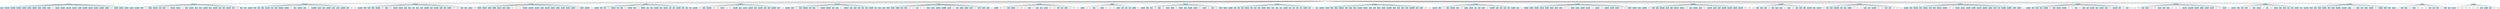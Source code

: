 graph TrieTreeGraph {
ROOTNODE_ [label=",0"]
ROOTNODE_ -- a_
ROOTNODE_ -- b_
ROOTNODE_ -- c_
ROOTNODE_ -- d_
ROOTNODE_ -- e_
ROOTNODE_ -- f_
ROOTNODE_ -- g_
ROOTNODE_ -- h_
ROOTNODE_ -- i_
ROOTNODE_ -- y_
ROOTNODE_ -- j_
ROOTNODE_ -- k_
ROOTNODE_ -- l_
ROOTNODE_ -- m_
ROOTNODE_ -- n_
ROOTNODE_ -- o_
ROOTNODE_ -- p_
ROOTNODE_ -- q_
ROOTNODE_ -- r_
ROOTNODE_ -- s_
ROOTNODE_ -- t_
ROOTNODE_ -- u_
ROOTNODE_ -- v_
ROOTNODE_ -- w_
ROOTNODE_ -- x_
ROOTNODE_ -- z_
a_ [label="a,25416"]
a_ [style="filled,dashed",shape=box,fontsize=20.0,fillcolor=lightblue];
a_ -- aa_
a_ -- ab_
a_ -- ac_
a_ -- ad_
a_ -- ae_
a_ -- af_
a_ -- ag_
a_ -- ah_
a_ -- ai_
a_ -- ay_
a_ -- aj_
a_ -- ak_
a_ -- al_
a_ -- am_
a_ -- an_
a_ -- ao_
a_ -- ap_
a_ -- aq_
a_ -- ar_
a_ -- as_
a_ -- at_
a_ -- au_
a_ -- av_
a_ -- aw_
a_ -- ax_
a_ -- az_
aa_ [label="aa,27"]
aa_ [style="filled,dashed",shape=box,fontsize=20.0,fillcolor=lightblue];
ab_ [label="ab,1178"]
ab_ [style="filled,dashed",shape=box,fontsize=20.0,fillcolor=lightblue];
ac_ [label="ac,2184"]
ac_ [style="filled,dashed",shape=box,fontsize=20.0,fillcolor=lightblue];
ad_ [label="ad,1355"]
ad_ [style="filled,dashed",shape=box,fontsize=20.0,fillcolor=lightblue];
ae_ [label="ae,513"]
ae_ [style="filled,dashed",shape=box,fontsize=20.0,fillcolor=lightblue];
af_ [label="af,551"]
af_ [style="filled,dashed",shape=box,fontsize=20.0,fillcolor=lightblue];
ag_ [label="ag,803"]
ag_ [style="filled,dashed",shape=box,fontsize=20.0,fillcolor=lightblue];
ah_ [label="ah,64"]
ah_ [style="filled,dashed",shape=box,fontsize=20.0,fillcolor=lightblue];
ai_ [label="ai,350"]
ai_ [style="filled,dashed",shape=box,fontsize=20.0,fillcolor=lightblue];
ay_ [label="ay,47"]
ay_ [style="filled,dashed",shape=box,fontsize=20.0,fillcolor=lightblue];
aj_ [label="aj,0"]
ak_ [label="ak,110"]
ak_ [style="filled,dashed",shape=box,fontsize=20.0,fillcolor=lightblue];
al_ [label="al,2495"]
al_ [style="filled,dashed",shape=box,fontsize=20.0,fillcolor=lightblue];
am_ [label="am,1733"]
am_ [style="filled,dashed",shape=box,fontsize=20.0,fillcolor=lightblue];
an_ [label="an,5117"]
an_ [style="filled,dashed",shape=box,fontsize=20.0,fillcolor=lightblue];
ao_ [label="ao,49"]
ao_ [style="filled,dashed",shape=box,fontsize=20.0,fillcolor=lightblue];
ap_ [label="ap,1539"]
ap_ [style="filled,dashed",shape=box,fontsize=20.0,fillcolor=lightblue];
aq_ [label="aq,134"]
aq_ [style="filled,dashed",shape=box,fontsize=20.0,fillcolor=lightblue];
ar_ [label="ar,2545"]
ar_ [style="filled,dashed",shape=box,fontsize=20.0,fillcolor=lightblue];
as_ [label="as,1534"]
as_ [style="filled,dashed",shape=box,fontsize=20.0,fillcolor=lightblue];
at_ [label="at,840"]
at_ [style="filled,dashed",shape=box,fontsize=20.0,fillcolor=lightblue];
au_ [label="au,0"]
av_ [label="av,356"]
av_ [style="filled,dashed",shape=box,fontsize=20.0,fillcolor=lightblue];
aw_ [label="aw,155"]
aw_ [style="filled,dashed",shape=box,fontsize=20.0,fillcolor=lightblue];
ax_ [label="ax,145"]
ax_ [style="filled,dashed",shape=box,fontsize=20.0,fillcolor=lightblue];
az_ [label="az,198"]
az_ [style="filled,dashed",shape=box,fontsize=20.0,fillcolor=lightblue];
b_ [label="b,18412"]
b_ [style="filled,dashed",shape=box,fontsize=20.0,fillcolor=lightblue];
b_ -- ba_
b_ -- bb_
b_ -- bc_
b_ -- bd_
b_ -- be_
b_ -- bf_
b_ -- bg_
b_ -- bh_
b_ -- bi_
b_ -- by_
b_ -- bj_
b_ -- bk_
b_ -- bl_
b_ -- bm_
b_ -- bn_
b_ -- bo_
b_ -- bp_
b_ -- br_
b_ -- bs_
b_ -- bt_
b_ -- bu_
b_ -- bv_
b_ -- bw_
b_ -- bx_
b_ -- bz_
ba_ [label="ba,3896"]
ba_ [style="filled,dashed",shape=box,fontsize=20.0,fillcolor=lightblue];
bb_ [label="bb,3"]
bb_ [style="filled,dashed",shape=box,fontsize=20.0,fillcolor=lightblue];
bc_ [label="bc,0"]
bd_ [label="bd,22"]
bd_ [style="filled,dashed",shape=box,fontsize=20.0,fillcolor=lightblue];
be_ [label="be,3717"]
be_ [style="filled,dashed",shape=box,fontsize=20.0,fillcolor=lightblue];
bf_ [label="bf,0"]
bf_ [style="filled,dashed",shape=box,fontsize=20.0,fillcolor=lightblue];
bg_ [label="bg,0"]
bg_ [style="filled,dashed",shape=box,fontsize=20.0,fillcolor=lightblue];
bh_ [label="bh,0"]
bi_ [label="bi,2124"]
bi_ [style="filled,dashed",shape=box,fontsize=20.0,fillcolor=lightblue];
by_ [label="by,146"]
by_ [style="filled,dashed",shape=box,fontsize=20.0,fillcolor=lightblue];
bj_ [label="bj,0"]
bk_ [label="bk,9"]
bk_ [style="filled,dashed",shape=box,fontsize=20.0,fillcolor=lightblue];
bl_ [label="bl,1501"]
bl_ [style="filled,dashed",shape=box,fontsize=20.0,fillcolor=lightblue];
bm_ [label="bm,0"]
bm_ [style="filled,dashed",shape=box,fontsize=20.0,fillcolor=lightblue];
bn_ [label="bn,1"]
bn_ [style="filled,dashed",shape=box,fontsize=20.0,fillcolor=lightblue];
bo_ [label="bo,2401"]
bo_ [style="filled,dashed",shape=box,fontsize=20.0,fillcolor=lightblue];
bp_ [label="bp,3"]
bp_ [style="filled,dashed",shape=box,fontsize=20.0,fillcolor=lightblue];
br_ [label="br,2568"]
br_ [style="filled,dashed",shape=box,fontsize=20.0,fillcolor=lightblue];
bs_ [label="bs,3"]
bs_ [style="filled,dashed",shape=box,fontsize=20.0,fillcolor=lightblue];
bt_ [label="bt,4"]
bt_ [style="filled,dashed",shape=box,fontsize=20.0,fillcolor=lightblue];
bu_ [label="bu,1917"]
bu_ [style="filled,dashed",shape=box,fontsize=20.0,fillcolor=lightblue];
bv_ [label="bv,1"]
bv_ [style="filled,dashed",shape=box,fontsize=20.0,fillcolor=lightblue];
bw_ [label="bw,0"]
bx_ [label="bx,1"]
bx_ [style="filled,dashed",shape=box,fontsize=20.0,fillcolor=lightblue];
bz_ [label="bz,0"]
bz_ [style="filled,dashed",shape=box,fontsize=20.0,fillcolor=lightblue];
c_ [label="c,32106"]
c_ [style="filled,dashed",shape=box,fontsize=20.0,fillcolor=lightblue];
c_ -- ca_
c_ -- cb_
c_ -- cc_
c_ -- cd_
c_ -- ce_
c_ -- cf_
c_ -- cg_
c_ -- ch_
c_ -- cy_
c_ -- ci_
c_ -- ck_
c_ -- cl_
c_ -- cm_
c_ -- cn_
c_ -- co_
c_ -- cp_
c_ -- cq_
c_ -- cr_
c_ -- cs_
c_ -- ct_
c_ -- cu_
c_ -- cv_
c_ -- cw_
c_ -- cz_
ca_ [label="ca,6452"]
ca_ [style="filled,dashed",shape=box,fontsize=20.0,fillcolor=lightblue];
cb_ [label="cb,0"]
cb_ [style="filled,dashed",shape=box,fontsize=20.0,fillcolor=lightblue];
cc_ [label="cc,9"]
cc_ [style="filled,dashed",shape=box,fontsize=20.0,fillcolor=lightblue];
cd_ [label="cd,3"]
cd_ [style="filled,dashed",shape=box,fontsize=20.0,fillcolor=lightblue];
ce_ [label="ce,1511"]
ce_ [style="filled,dashed",shape=box,fontsize=20.0,fillcolor=lightblue];
cf_ [label="cf,5"]
cf_ [style="filled,dashed",shape=box,fontsize=20.0,fillcolor=lightblue];
cg_ [label="cg,2"]
cg_ [style="filled,dashed",shape=box,fontsize=20.0,fillcolor=lightblue];
ch_ [label="ch,4964"]
ch_ [style="filled,dashed",shape=box,fontsize=20.0,fillcolor=lightblue];
cy_ [label="cy,1046"]
cy_ [style="filled,dashed",shape=box,fontsize=20.0,fillcolor=lightblue];
ci_ [label="ci,0"]
ck_ [label="ck,1"]
ck_ [style="filled,dashed",shape=box,fontsize=20.0,fillcolor=lightblue];
cl_ [label="cl,1789"]
cl_ [style="filled,dashed",shape=box,fontsize=20.0,fillcolor=lightblue];
cm_ [label="cm,4"]
cm_ [style="filled,dashed",shape=box,fontsize=20.0,fillcolor=lightblue];
cn_ [label="cn,0"]
co_ [label="co,10962"]
co_ [style="filled,dashed",shape=box,fontsize=20.0,fillcolor=lightblue];
cp_ [label="cp,10"]
cp_ [style="filled,dashed",shape=box,fontsize=20.0,fillcolor=lightblue];
cq_ [label="cq,0"]
cq_ [style="filled,dashed",shape=box,fontsize=20.0,fillcolor=lightblue];
cr_ [label="cr,2569"]
cr_ [style="filled,dashed",shape=box,fontsize=20.0,fillcolor=lightblue];
cs_ [label="cs,12"]
cs_ [style="filled,dashed",shape=box,fontsize=20.0,fillcolor=lightblue];
ct_ [label="ct,43"]
ct_ [style="filled,dashed",shape=box,fontsize=20.0,fillcolor=lightblue];
cu_ [label="cu,1496"]
cu_ [style="filled,dashed",shape=box,fontsize=20.0,fillcolor=lightblue];
cv_ [label="cv,0"]
cv_ [style="filled,dashed",shape=box,fontsize=20.0,fillcolor=lightblue];
cw_ [label="cw,0"]
cz_ [label="cz,0"]
d_ [label="d,18732"]
d_ [style="filled,dashed",shape=box,fontsize=20.0,fillcolor=lightblue];
d_ -- da_
d_ -- db_
d_ -- dc_
d_ -- dd_
d_ -- de_
d_ -- df_
d_ -- dg_
d_ -- dh_
d_ -- di_
d_ -- dy_
d_ -- dj_
d_ -- dk_
d_ -- dl_
d_ -- dm_
d_ -- dn_
d_ -- do_
d_ -- dp_
d_ -- dr_
d_ -- ds_
d_ -- dt_
d_ -- du_
d_ -- dv_
d_ -- dw_
d_ -- dx_
d_ -- dz_
da_ [label="da,1451"]
da_ [style="filled,dashed",shape=box,fontsize=20.0,fillcolor=lightblue];
db_ [label="db,4"]
db_ [style="filled,dashed",shape=box,fontsize=20.0,fillcolor=lightblue];
dc_ [label="dc,7"]
dc_ [style="filled,dashed",shape=box,fontsize=20.0,fillcolor=lightblue];
dd_ [label="dd,2"]
dd_ [style="filled,dashed",shape=box,fontsize=20.0,fillcolor=lightblue];
de_ [label="de,6468"]
de_ [style="filled,dashed",shape=box,fontsize=20.0,fillcolor=lightblue];
df_ [label="df,0"]
dg_ [label="dg,2"]
dg_ [style="filled,dashed",shape=box,fontsize=20.0,fillcolor=lightblue];
dh_ [label="dh,0"]
di_ [label="di,6187"]
di_ [style="filled,dashed",shape=box,fontsize=20.0,fillcolor=lightblue];
dy_ [label="dy,342"]
dy_ [style="filled,dashed",shape=box,fontsize=20.0,fillcolor=lightblue];
dj_ [label="dj,26"]
dj_ [style="filled,dashed",shape=box,fontsize=20.0,fillcolor=lightblue];
dk_ [label="dk,4"]
dk_ [style="filled,dashed",shape=box,fontsize=20.0,fillcolor=lightblue];
dl_ [label="dl,2"]
dl_ [style="filled,dashed",shape=box,fontsize=20.0,fillcolor=lightblue];
dm_ [label="dm,2"]
dm_ [style="filled,dashed",shape=box,fontsize=20.0,fillcolor=lightblue];
dn_ [label="dn,1"]
dn_ [style="filled,dashed",shape=box,fontsize=20.0,fillcolor=lightblue];
do_ [label="do,1893"]
do_ [style="filled,dashed",shape=box,fontsize=20.0,fillcolor=lightblue];
dp_ [label="dp,1"]
dp_ [style="filled,dashed",shape=box,fontsize=20.0,fillcolor=lightblue];
dr_ [label="dr,1200"]
dr_ [style="filled,dashed",shape=box,fontsize=20.0,fillcolor=lightblue];
ds_ [label="ds,8"]
ds_ [style="filled,dashed",shape=box,fontsize=20.0,fillcolor=lightblue];
dt_ [label="dt,3"]
dt_ [style="filled,dashed",shape=box,fontsize=20.0,fillcolor=lightblue];
du_ [label="du,972"]
du_ [style="filled,dashed",shape=box,fontsize=20.0,fillcolor=lightblue];
dv_ [label="dv,0"]
dw_ [label="dw,0"]
dx_ [label="dx,0"]
dx_ [style="filled,dashed",shape=box,fontsize=20.0,fillcolor=lightblue];
dz_ [label="dz,6"]
dz_ [style="filled,dashed",shape=box,fontsize=20.0,fillcolor=lightblue];
e_ [label="e,14196"]
e_ [style="filled,dashed",shape=box,fontsize=20.0,fillcolor=lightblue];
e_ -- ea_
e_ -- eb_
e_ -- ec_
e_ -- ed_
e_ -- ee_
e_ -- ef_
e_ -- eg_
e_ -- eh_
e_ -- ey_
e_ -- ei_
e_ -- ej_
e_ -- ek_
e_ -- el_
e_ -- em_
e_ -- en_
e_ -- eo_
e_ -- ep_
e_ -- eq_
e_ -- er_
e_ -- es_
e_ -- et_
e_ -- eu_
e_ -- ev_
e_ -- ew_
e_ -- ex_
e_ -- ez_
ea_ [label="ea,318"]
ea_ [style="filled,dashed",shape=box,fontsize=20.0,fillcolor=lightblue];
eb_ [label="eb,0"]
ec_ [label="ec,567"]
ec_ [style="filled,dashed",shape=box,fontsize=20.0,fillcolor=lightblue];
ed_ [label="ed,242"]
ed_ [style="filled,dashed",shape=box,fontsize=20.0,fillcolor=lightblue];
ee_ [label="ee,49"]
ee_ [style="filled,dashed",shape=box,fontsize=20.0,fillcolor=lightblue];
ef_ [label="ef,206"]
ef_ [style="filled,dashed",shape=box,fontsize=20.0,fillcolor=lightblue];
eg_ [label="eg,171"]
eg_ [style="filled,dashed",shape=box,fontsize=20.0,fillcolor=lightblue];
eh_ [label="eh,9"]
eh_ [style="filled,dashed",shape=box,fontsize=20.0,fillcolor=lightblue];
ey_ [label="ey,147"]
ey_ [style="filled,dashed",shape=box,fontsize=20.0,fillcolor=lightblue];
ei_ [label="ei,0"]
ej_ [label="ej,0"]
ek_ [label="ek,0"]
el_ [label="el,1232"]
el_ [style="filled,dashed",shape=box,fontsize=20.0,fillcolor=lightblue];
em_ [label="em,1102"]
em_ [style="filled,dashed",shape=box,fontsize=20.0,fillcolor=lightblue];
en_ [label="en,2935"]
en_ [style="filled,dashed",shape=box,fontsize=20.0,fillcolor=lightblue];
eo_ [label="eo,63"]
eo_ [style="filled,dashed",shape=box,fontsize=20.0,fillcolor=lightblue];
ep_ [label="ep,1161"]
ep_ [style="filled,dashed",shape=box,fontsize=20.0,fillcolor=lightblue];
eq_ [label="eq,311"]
eq_ [style="filled,dashed",shape=box,fontsize=20.0,fillcolor=lightblue];
er_ [label="er,621"]
er_ [style="filled,dashed",shape=box,fontsize=20.0,fillcolor=lightblue];
es_ [label="es,704"]
es_ [style="filled,dashed",shape=box,fontsize=20.0,fillcolor=lightblue];
et_ [label="et,461"]
et_ [style="filled,dashed",shape=box,fontsize=20.0,fillcolor=lightblue];
eu_ [label="eu,675"]
eu_ [style="filled,dashed",shape=box,fontsize=20.0,fillcolor=lightblue];
ev_ [label="ev,0"]
ew_ [label="ew,15"]
ew_ [style="filled,dashed",shape=box,fontsize=20.0,fillcolor=lightblue];
ex_ [label="ex,2494"]
ex_ [style="filled,dashed",shape=box,fontsize=20.0,fillcolor=lightblue];
ez_ [label="ez,0"]
f_ [label="f,11892"]
f_ [style="filled,dashed",shape=box,fontsize=20.0,fillcolor=lightblue];
f_ -- fa_
f_ -- fb_
f_ -- fc_
f_ -- fd_
f_ -- fe_
f_ -- ff_
f_ -- fg_
f_ -- fh_
f_ -- fi_
f_ -- fy_
f_ -- fj_
f_ -- fl_
f_ -- fm_
f_ -- fn_
f_ -- fo_
f_ -- fp_
f_ -- fr_
f_ -- fs_
f_ -- ft_
f_ -- fu_
f_ -- fv_
f_ -- fw_
f_ -- fz_
fa_ [label="fa,1699"]
fa_ [style="filled,dashed",shape=box,fontsize=20.0,fillcolor=lightblue];
fb_ [label="fb,1"]
fb_ [style="filled,dashed",shape=box,fontsize=20.0,fillcolor=lightblue];
fc_ [label="fc,7"]
fc_ [style="filled,dashed",shape=box,fontsize=20.0,fillcolor=lightblue];
fd_ [label="fd,0"]
fe_ [label="fe,1337"]
fe_ [style="filled,dashed",shape=box,fontsize=20.0,fillcolor=lightblue];
ff_ [label="ff,1"]
ff_ [style="filled,dashed",shape=box,fontsize=20.0,fillcolor=lightblue];
fg_ [label="fg,2"]
fg_ [style="filled,dashed",shape=box,fontsize=20.0,fillcolor=lightblue];
fh_ [label="fh,0"]
fi_ [label="fi,1705"]
fi_ [style="filled,dashed",shape=box,fontsize=20.0,fillcolor=lightblue];
fy_ [label="fy,13"]
fy_ [style="filled,dashed",shape=box,fontsize=20.0,fillcolor=lightblue];
fj_ [label="fj,0"]
fl_ [label="fl,1976"]
fl_ [style="filled,dashed",shape=box,fontsize=20.0,fillcolor=lightblue];
fm_ [label="fm,1"]
fm_ [style="filled,dashed",shape=box,fontsize=20.0,fillcolor=lightblue];
fn_ [label="fn,2"]
fn_ [style="filled,dashed",shape=box,fontsize=20.0,fillcolor=lightblue];
fo_ [label="fo,2482"]
fo_ [style="filled,dashed",shape=box,fontsize=20.0,fillcolor=lightblue];
fp_ [label="fp,4"]
fp_ [style="filled,dashed",shape=box,fontsize=20.0,fillcolor=lightblue];
fr_ [label="fr,1576"]
fr_ [style="filled,dashed",shape=box,fontsize=20.0,fillcolor=lightblue];
fs_ [label="fs,2"]
fs_ [style="filled,dashed",shape=box,fontsize=20.0,fillcolor=lightblue];
ft_ [label="ft,4"]
ft_ [style="filled,dashed",shape=box,fontsize=20.0,fillcolor=lightblue];
fu_ [label="fu,1044"]
fu_ [style="filled,dashed",shape=box,fontsize=20.0,fillcolor=lightblue];
fv_ [label="fv,0"]
fv_ [style="filled,dashed",shape=box,fontsize=20.0,fillcolor=lightblue];
fw_ [label="fw,2"]
fw_ [style="filled,dashed",shape=box,fontsize=20.0,fillcolor=lightblue];
fz_ [label="fz,0"]
fz_ [style="filled,dashed",shape=box,fontsize=20.0,fillcolor=lightblue];
g_ [label="g,10952"]
g_ [style="filled,dashed",shape=box,fontsize=20.0,fillcolor=lightblue];
g_ -- ga_
g_ -- gc_
g_ -- gd_
g_ -- ge_
g_ -- gg_
g_ -- gh_
g_ -- gi_
g_ -- gy_
g_ -- gj_
g_ -- gl_
g_ -- gm_
g_ -- gn_
g_ -- go_
g_ -- gp_
g_ -- gr_
g_ -- gs_
g_ -- gt_
g_ -- gu_
g_ -- gv_
g_ -- gw_
ga_ [label="ga,2254"]
ga_ [style="filled,dashed",shape=box,fontsize=20.0,fillcolor=lightblue];
gc_ [label="gc,0"]
gd_ [label="gd,2"]
gd_ [style="filled,dashed",shape=box,fontsize=20.0,fillcolor=lightblue];
ge_ [label="ge,1446"]
ge_ [style="filled,dashed",shape=box,fontsize=20.0,fillcolor=lightblue];
gg_ [label="gg,0"]
gh_ [label="gh,0"]
gi_ [label="gi,717"]
gi_ [style="filled,dashed",shape=box,fontsize=20.0,fillcolor=lightblue];
gy_ [label="gy,0"]
gj_ [label="gj,0"]
gl_ [label="gl,1280"]
gl_ [style="filled,dashed",shape=box,fontsize=20.0,fillcolor=lightblue];
gm_ [label="gm,2"]
gm_ [style="filled,dashed",shape=box,fontsize=20.0,fillcolor=lightblue];
gn_ [label="gn,154"]
gn_ [style="filled,dashed",shape=box,fontsize=20.0,fillcolor=lightblue];
go_ [label="go,1281"]
go_ [style="filled,dashed",shape=box,fontsize=20.0,fillcolor=lightblue];
gp_ [label="gp,7"]
gp_ [style="filled,dashed",shape=box,fontsize=20.0,fillcolor=lightblue];
gr_ [label="gr,2178"]
gr_ [style="filled,dashed",shape=box,fontsize=20.0,fillcolor=lightblue];
gs_ [label="gs,0"]
gs_ [style="filled,dashed",shape=box,fontsize=20.0,fillcolor=lightblue];
gt_ [label="gt,6"]
gt_ [style="filled,dashed",shape=box,fontsize=20.0,fillcolor=lightblue];
gu_ [label="gu,1057"]
gu_ [style="filled,dashed",shape=box,fontsize=20.0,fillcolor=lightblue];
gv_ [label="gv,0"]
gv_ [style="filled,dashed",shape=box,fontsize=20.0,fillcolor=lightblue];
gw_ [label="gw,0"]
h_ [label="h,13742"]
h_ [style="filled,dashed",shape=box,fontsize=20.0,fillcolor=lightblue];
h_ -- ha_
h_ -- hb_
h_ -- hc_
h_ -- hd_
h_ -- he_
h_ -- hf_
h_ -- hg_
h_ -- hh_
h_ -- hi_
h_ -- hy_
h_ -- hl_
h_ -- hm_
h_ -- hn_
h_ -- ho_
h_ -- hp_
h_ -- hq_
h_ -- hr_
h_ -- hs_
h_ -- ht_
h_ -- hu_
h_ -- hv_
h_ -- hw_
ha_ [label="ha,2849"]
ha_ [style="filled,dashed",shape=box,fontsize=20.0,fillcolor=lightblue];
hb_ [label="hb,0"]
hb_ [style="filled,dashed",shape=box,fontsize=20.0,fillcolor=lightblue];
hc_ [label="hc,0"]
hd_ [label="hd,5"]
hd_ [style="filled,dashed",shape=box,fontsize=20.0,fillcolor=lightblue];
he_ [label="he,3546"]
he_ [style="filled,dashed",shape=box,fontsize=20.0,fillcolor=lightblue];
hf_ [label="hf,0"]
hf_ [style="filled,dashed",shape=box,fontsize=20.0,fillcolor=lightblue];
hg_ [label="hg,3"]
hg_ [style="filled,dashed",shape=box,fontsize=20.0,fillcolor=lightblue];
hh_ [label="hh,0"]
hi_ [label="hi,1050"]
hi_ [style="filled,dashed",shape=box,fontsize=20.0,fillcolor=lightblue];
hy_ [label="hy,2830"]
hy_ [style="filled,dashed",shape=box,fontsize=20.0,fillcolor=lightblue];
hl_ [label="hl,6"]
hl_ [style="filled,dashed",shape=box,fontsize=20.0,fillcolor=lightblue];
hm_ [label="hm,0"]
hm_ [style="filled,dashed",shape=box,fontsize=20.0,fillcolor=lightblue];
hn_ [label="hn,0"]
ho_ [label="ho,2571"]
ho_ [style="filled,dashed",shape=box,fontsize=20.0,fillcolor=lightblue];
hp_ [label="hp,1"]
hp_ [style="filled,dashed",shape=box,fontsize=20.0,fillcolor=lightblue];
hq_ [label="hq,0"]
hq_ [style="filled,dashed",shape=box,fontsize=20.0,fillcolor=lightblue];
hr_ [label="hr,5"]
hr_ [style="filled,dashed",shape=box,fontsize=20.0,fillcolor=lightblue];
hs_ [label="hs,3"]
hs_ [style="filled,dashed",shape=box,fontsize=20.0,fillcolor=lightblue];
ht_ [label="ht,2"]
ht_ [style="filled,dashed",shape=box,fontsize=20.0,fillcolor=lightblue];
hu_ [label="hu,840"]
hu_ [style="filled,dashed",shape=box,fontsize=20.0,fillcolor=lightblue];
hv_ [label="hv,1"]
hv_ [style="filled,dashed",shape=box,fontsize=20.0,fillcolor=lightblue];
hw_ [label="hw,5"]
hw_ [style="filled,dashed",shape=box,fontsize=20.0,fillcolor=lightblue];
i_ [label="i,13198"]
i_ [style="filled,dashed",shape=box,fontsize=20.0,fillcolor=lightblue];
i_ -- ia_
i_ -- ib_
i_ -- ic_
i_ -- id_
i_ -- ie_
i_ -- if_
i_ -- ig_
i_ -- ih_
i_ -- ii_
i_ -- iy_
i_ -- ij_
i_ -- ik_
i_ -- il_
i_ -- im_
i_ -- in_
i_ -- io_
i_ -- ip_
i_ -- iq_
i_ -- ir_
i_ -- is_
i_ -- it_
i_ -- iu_
i_ -- iv_
i_ -- iw_
i_ -- ix_
i_ -- iz_
ia_ [label="ia,58"]
ia_ [style="filled,dashed",shape=box,fontsize=20.0,fillcolor=lightblue];
ib_ [label="ib,39"]
ib_ [style="filled,dashed",shape=box,fontsize=20.0,fillcolor=lightblue];
ic_ [label="ic,322"]
ic_ [style="filled,dashed",shape=box,fontsize=20.0,fillcolor=lightblue];
id_ [label="id,409"]
id_ [style="filled,dashed",shape=box,fontsize=20.0,fillcolor=lightblue];
ie_ [label="ie,2"]
ie_ [style="filled,dashed",shape=box,fontsize=20.0,fillcolor=lightblue];
if_ [label="if,14"]
if_ [style="filled,dashed",shape=box,fontsize=20.0,fillcolor=lightblue];
ig_ [label="ig,0"]
ih_ [label="ih,0"]
ii_ [label="ii,3"]
ii_ [style="filled,dashed",shape=box,fontsize=20.0,fillcolor=lightblue];
iy_ [label="iy,0"]
ij_ [label="ij,0"]
ik_ [label="ik,13"]
ik_ [style="filled,dashed",shape=box,fontsize=20.0,fillcolor=lightblue];
il_ [label="il,357"]
il_ [style="filled,dashed",shape=box,fontsize=20.0,fillcolor=lightblue];
im_ [label="im,1744"]
im_ [style="filled,dashed",shape=box,fontsize=20.0,fillcolor=lightblue];
in_ [label="in,8089"]
in_ [style="filled,dashed",shape=box,fontsize=20.0,fillcolor=lightblue];
io_ [label="io,159"]
io_ [style="filled,dashed",shape=box,fontsize=20.0,fillcolor=lightblue];
ip_ [label="ip,0"]
iq_ [label="iq,1"]
iq_ [style="filled,dashed",shape=box,fontsize=20.0,fillcolor=lightblue];
ir_ [label="ir,658"]
ir_ [style="filled,dashed",shape=box,fontsize=20.0,fillcolor=lightblue];
is_ [label="is,898"]
is_ [style="filled,dashed",shape=box,fontsize=20.0,fillcolor=lightblue];
it_ [label="it,172"]
it_ [style="filled,dashed",shape=box,fontsize=20.0,fillcolor=lightblue];
iu_ [label="iu,0"]
iv_ [label="iv,27"]
iv_ [style="filled,dashed",shape=box,fontsize=20.0,fillcolor=lightblue];
iw_ [label="iw,13"]
iw_ [style="filled,dashed",shape=box,fontsize=20.0,fillcolor=lightblue];
ix_ [label="ix,16"]
ix_ [style="filled,dashed",shape=box,fontsize=20.0,fillcolor=lightblue];
iz_ [label="iz,0"]
y_ [label="y,1142"]
y_ [style="filled,dashed",shape=box,fontsize=20.0,fillcolor=lightblue];
y_ -- ya_
y_ -- yb_
y_ -- yc_
y_ -- yd_
y_ -- ye_
y_ -- yf_
y_ -- yg_
y_ -- yh_
y_ -- yi_
y_ -- yl_
y_ -- ym_
y_ -- yn_
y_ -- yo_
y_ -- yp_
y_ -- yq_
y_ -- yr_
y_ -- ys_
y_ -- yt_
y_ -- yu_
y_ -- yv_
y_ -- yw_
ya_ [label="ya,394"]
ya_ [style="filled,dashed",shape=box,fontsize=20.0,fillcolor=lightblue];
yb_ [label="yb,0"]
yc_ [label="yc,0"]
yd_ [label="yd,2"]
yd_ [style="filled,dashed",shape=box,fontsize=20.0,fillcolor=lightblue];
ye_ [label="ye,283"]
ye_ [style="filled,dashed",shape=box,fontsize=20.0,fillcolor=lightblue];
yf_ [label="yf,0"]
yg_ [label="yg,0"]
yh_ [label="yh,0"]
yi_ [label="yi,55"]
yi_ [style="filled,dashed",shape=box,fontsize=20.0,fillcolor=lightblue];
yl_ [label="yl,0"]
ym_ [label="ym,1"]
ym_ [style="filled,dashed",shape=box,fontsize=20.0,fillcolor=lightblue];
yn_ [label="yn,1"]
yn_ [style="filled,dashed",shape=box,fontsize=20.0,fillcolor=lightblue];
yo_ [label="yo,252"]
yo_ [style="filled,dashed",shape=box,fontsize=20.0,fillcolor=lightblue];
yp_ [label="yp,0"]
yq_ [label="yq,0"]
yr_ [label="yr,2"]
yr_ [style="filled,dashed",shape=box,fontsize=20.0,fillcolor=lightblue];
ys_ [label="ys,0"]
ys_ [style="filled,dashed",shape=box,fontsize=20.0,fillcolor=lightblue];
yt_ [label="yt,22"]
yt_ [style="filled,dashed",shape=box,fontsize=20.0,fillcolor=lightblue];
yu_ [label="yu,0"]
yv_ [label="yv,0"]
yw_ [label="yw,0"]
j_ [label="j,2839"]
j_ [style="filled,dashed",shape=box,fontsize=20.0,fillcolor=lightblue];
j_ -- ja_
j_ -- jc_
j_ -- je_
j_ -- jg_
j_ -- jh_
j_ -- ji_
j_ -- jy_
j_ -- jm_
j_ -- jn_
j_ -- jo_
j_ -- jr_
j_ -- js_
j_ -- jt_
j_ -- ju_
j_ -- jw_
ja_ [label="ja,895"]
ja_ [style="filled,dashed",shape=box,fontsize=20.0,fillcolor=lightblue];
jc_ [label="jc,0"]
je_ [label="je,0"]
jg_ [label="jg,1"]
jg_ [style="filled,dashed",shape=box,fontsize=20.0,fillcolor=lightblue];
jh_ [label="jh,0"]
ji_ [label="ji,256"]
ji_ [style="filled,dashed",shape=box,fontsize=20.0,fillcolor=lightblue];
jy_ [label="jy,0"]
jm_ [label="jm,0"]
jn_ [label="jn,0"]
jo_ [label="jo,551"]
jo_ [style="filled,dashed",shape=box,fontsize=20.0,fillcolor=lightblue];
jr_ [label="jr,0"]
jr_ [style="filled,dashed",shape=box,fontsize=20.0,fillcolor=lightblue];
js_ [label="js,0"]
js_ [style="filled,dashed",shape=box,fontsize=20.0,fillcolor=lightblue];
jt_ [label="jt,0"]
jt_ [style="filled,dashed",shape=box,fontsize=20.0,fillcolor=lightblue];
ju_ [label="ju,665"]
ju_ [style="filled,dashed",shape=box,fontsize=20.0,fillcolor=lightblue];
jw_ [label="jw,0"]
k_ [label="k,3951"]
k_ [style="filled,dashed",shape=box,fontsize=20.0,fillcolor=lightblue];
k_ -- ka_
k_ -- kb_
k_ -- kc_
k_ -- ke_
k_ -- kg_
k_ -- kh_
k_ -- ki_
k_ -- ky_
k_ -- kj_
k_ -- kl_
k_ -- km_
k_ -- kn_
k_ -- ko_
k_ -- kp_
k_ -- kr_
k_ -- ks_
k_ -- kt_
k_ -- ku_
k_ -- kv_
k_ -- kw_
ka_ [label="ka,824"]
ka_ [style="filled,dashed",shape=box,fontsize=20.0,fillcolor=lightblue];
kb_ [label="kb,2"]
kb_ [style="filled,dashed",shape=box,fontsize=20.0,fillcolor=lightblue];
kc_ [label="kc,1"]
kc_ [style="filled,dashed",shape=box,fontsize=20.0,fillcolor=lightblue];
ke_ [label="ke,0"]
kg_ [label="kg,2"]
kg_ [style="filled,dashed",shape=box,fontsize=20.0,fillcolor=lightblue];
kh_ [label="kh,0"]
ki_ [label="ki,857"]
ki_ [style="filled,dashed",shape=box,fontsize=20.0,fillcolor=lightblue];
ky_ [label="ky,86"]
ky_ [style="filled,dashed",shape=box,fontsize=20.0,fillcolor=lightblue];
kj_ [label="kj,0"]
kl_ [label="kl,105"]
kl_ [style="filled,dashed",shape=box,fontsize=20.0,fillcolor=lightblue];
km_ [label="km,3"]
km_ [style="filled,dashed",shape=box,fontsize=20.0,fillcolor=lightblue];
kn_ [label="kn,380"]
kn_ [style="filled,dashed",shape=box,fontsize=20.0,fillcolor=lightblue];
ko_ [label="ko,425"]
ko_ [style="filled,dashed",shape=box,fontsize=20.0,fillcolor=lightblue];
kp_ [label="kp,0"]
kr_ [label="kr,157"]
kr_ [style="filled,dashed",shape=box,fontsize=20.0,fillcolor=lightblue];
ks_ [label="ks,0"]
kt_ [label="kt,1"]
kt_ [style="filled,dashed",shape=box,fontsize=20.0,fillcolor=lightblue];
ku_ [label="ku,0"]
kv_ [label="kv,15"]
kv_ [style="filled,dashed",shape=box,fontsize=20.0,fillcolor=lightblue];
kw_ [label="kw,19"]
kw_ [style="filled,dashed",shape=box,fontsize=20.0,fillcolor=lightblue];
l_ [label="l,10001"]
l_ [style="filled,dashed",shape=box,fontsize=20.0,fillcolor=lightblue];
l_ -- la_
l_ -- lb_
l_ -- lc_
l_ -- ld_
l_ -- le_
l_ -- lf_
l_ -- lg_
l_ -- lh_
l_ -- li_
l_ -- ly_
l_ -- ll_
l_ -- lm_
l_ -- ln_
l_ -- lo_
l_ -- lp_
l_ -- lr_
l_ -- ls_
l_ -- lt_
l_ -- lu_
l_ -- lv_
l_ -- lw_
l_ -- lx_
la_ [label="la,2886"]
la_ [style="filled,dashed",shape=box,fontsize=20.0,fillcolor=lightblue];
lb_ [label="lb,4"]
lb_ [style="filled,dashed",shape=box,fontsize=20.0,fillcolor=lightblue];
lc_ [label="lc,5"]
lc_ [style="filled,dashed",shape=box,fontsize=20.0,fillcolor=lightblue];
ld_ [label="ld,2"]
ld_ [style="filled,dashed",shape=box,fontsize=20.0,fillcolor=lightblue];
le_ [label="le,1874"]
le_ [style="filled,dashed",shape=box,fontsize=20.0,fillcolor=lightblue];
lf_ [label="lf,0"]
lf_ [style="filled,dashed",shape=box,fontsize=20.0,fillcolor=lightblue];
lg_ [label="lg,1"]
lg_ [style="filled,dashed",shape=box,fontsize=20.0,fillcolor=lightblue];
lh_ [label="lh,6"]
lh_ [style="filled,dashed",shape=box,fontsize=20.0,fillcolor=lightblue];
li_ [label="li,2290"]
li_ [style="filled,dashed",shape=box,fontsize=20.0,fillcolor=lightblue];
ly_ [label="ly,375"]
ly_ [style="filled,dashed",shape=box,fontsize=20.0,fillcolor=lightblue];
ll_ [label="ll,17"]
ll_ [style="filled,dashed",shape=box,fontsize=20.0,fillcolor=lightblue];
lm_ [label="lm,0"]
lm_ [style="filled,dashed",shape=box,fontsize=20.0,fillcolor=lightblue];
ln_ [label="ln,2"]
ln_ [style="filled,dashed",shape=box,fontsize=20.0,fillcolor=lightblue];
lo_ [label="lo,1648"]
lo_ [style="filled,dashed",shape=box,fontsize=20.0,fillcolor=lightblue];
lp_ [label="lp,1"]
lp_ [style="filled,dashed",shape=box,fontsize=20.0,fillcolor=lightblue];
lr_ [label="lr,2"]
lr_ [style="filled,dashed",shape=box,fontsize=20.0,fillcolor=lightblue];
ls_ [label="ls,2"]
ls_ [style="filled,dashed",shape=box,fontsize=20.0,fillcolor=lightblue];
lt_ [label="lt,1"]
lt_ [style="filled,dashed",shape=box,fontsize=20.0,fillcolor=lightblue];
lu_ [label="lu,855"]
lu_ [style="filled,dashed",shape=box,fontsize=20.0,fillcolor=lightblue];
lv_ [label="lv,3"]
lv_ [style="filled,dashed",shape=box,fontsize=20.0,fillcolor=lightblue];
lw_ [label="lw,0"]
lx_ [label="lx,1"]
lx_ [style="filled,dashed",shape=box,fontsize=20.0,fillcolor=lightblue];
m_ [label="m,19804"]
m_ [style="filled,dashed",shape=box,fontsize=20.0,fillcolor=lightblue];
m_ -- ma_
m_ -- mb_
m_ -- mc_
m_ -- md_
m_ -- me_
m_ -- mf_
m_ -- mg_
m_ -- mh_
m_ -- mi_
m_ -- my_
m_ -- mk_
m_ -- ml_
m_ -- mm_
m_ -- mn_
m_ -- mo_
m_ -- mp_
m_ -- mr_
m_ -- ms_
m_ -- mt_
m_ -- mu_
m_ -- mv_
m_ -- mw_
m_ -- mx_
m_ -- mz_
ma_ [label="ma,5047"]
ma_ [style="filled,dashed",shape=box,fontsize=20.0,fillcolor=lightblue];
mb_ [label="mb,10"]
mb_ [style="filled,dashed",shape=box,fontsize=20.0,fillcolor=lightblue];
mc_ [label="mc,8"]
mc_ [style="filled,dashed",shape=box,fontsize=20.0,fillcolor=lightblue];
md_ [label="md,3"]
md_ [style="filled,dashed",shape=box,fontsize=20.0,fillcolor=lightblue];
me_ [label="me,3937"]
me_ [style="filled,dashed",shape=box,fontsize=20.0,fillcolor=lightblue];
mf_ [label="mf,3"]
mf_ [style="filled,dashed",shape=box,fontsize=20.0,fillcolor=lightblue];
mg_ [label="mg,4"]
mg_ [style="filled,dashed",shape=box,fontsize=20.0,fillcolor=lightblue];
mh_ [label="mh,6"]
mh_ [style="filled,dashed",shape=box,fontsize=20.0,fillcolor=lightblue];
mi_ [label="mi,4336"]
mi_ [style="filled,dashed",shape=box,fontsize=20.0,fillcolor=lightblue];
my_ [label="my,897"]
my_ [style="filled,dashed",shape=box,fontsize=20.0,fillcolor=lightblue];
mk_ [label="mk,3"]
mk_ [style="filled,dashed",shape=box,fontsize=20.0,fillcolor=lightblue];
ml_ [label="ml,3"]
ml_ [style="filled,dashed",shape=box,fontsize=20.0,fillcolor=lightblue];
mm_ [label="mm,3"]
mm_ [style="filled,dashed",shape=box,fontsize=20.0,fillcolor=lightblue];
mn_ [label="mn,32"]
mn_ [style="filled,dashed",shape=box,fontsize=20.0,fillcolor=lightblue];
mo_ [label="mo,3566"]
mo_ [style="filled,dashed",shape=box,fontsize=20.0,fillcolor=lightblue];
mp_ [label="mp,8"]
mp_ [style="filled,dashed",shape=box,fontsize=20.0,fillcolor=lightblue];
mr_ [label="mr,6"]
mr_ [style="filled,dashed",shape=box,fontsize=20.0,fillcolor=lightblue];
ms_ [label="ms,8"]
ms_ [style="filled,dashed",shape=box,fontsize=20.0,fillcolor=lightblue];
mt_ [label="mt,8"]
mt_ [style="filled,dashed",shape=box,fontsize=20.0,fillcolor=lightblue];
mu_ [label="mu,1889"]
mu_ [style="filled,dashed",shape=box,fontsize=20.0,fillcolor=lightblue];
mv_ [label="mv,0"]
mv_ [style="filled,dashed",shape=box,fontsize=20.0,fillcolor=lightblue];
mw_ [label="mw,2"]
mw_ [style="filled,dashed",shape=box,fontsize=20.0,fillcolor=lightblue];
mx_ [label="mx,0"]
mz_ [label="mz,0"]
n_ [label="n,13458"]
n_ [style="filled,dashed",shape=box,fontsize=20.0,fillcolor=lightblue];
n_ -- na_
n_ -- nb_
n_ -- nc_
n_ -- nd_
n_ -- ne_
n_ -- ng_
n_ -- nh_
n_ -- ni_
n_ -- ny_
n_ -- nj_
n_ -- nl_
n_ -- nm_
n_ -- nn_
n_ -- no_
n_ -- np_
n_ -- nr_
n_ -- ns_
n_ -- nt_
n_ -- nu_
n_ -- nv_
na_ [label="na,1176"]
na_ [style="filled,dashed",shape=box,fontsize=20.0,fillcolor=lightblue];
nb_ [label="nb,1"]
nb_ [style="filled,dashed",shape=box,fontsize=20.0,fillcolor=lightblue];
nc_ [label="nc,0"]
nd_ [label="nd,1"]
nd_ [style="filled,dashed",shape=box,fontsize=20.0,fillcolor=lightblue];
ne_ [label="ne,1932"]
ne_ [style="filled,dashed",shape=box,fontsize=20.0,fillcolor=lightblue];
ng_ [label="ng,7"]
ng_ [style="filled,dashed",shape=box,fontsize=20.0,fillcolor=lightblue];
nh_ [label="nh,0"]
ni_ [label="ni,888"]
ni_ [style="filled,dashed",shape=box,fontsize=20.0,fillcolor=lightblue];
ny_ [label="ny,113"]
ny_ [style="filled,dashed",shape=box,fontsize=20.0,fillcolor=lightblue];
nj_ [label="nj,1"]
nj_ [style="filled,dashed",shape=box,fontsize=20.0,fillcolor=lightblue];
nl_ [label="nl,0"]
nl_ [style="filled,dashed",shape=box,fontsize=20.0,fillcolor=lightblue];
nm_ [label="nm,0"]
nm_ [style="filled,dashed",shape=box,fontsize=20.0,fillcolor=lightblue];
nn_ [label="nn,0"]
no_ [label="no,8709"]
no_ [style="filled,dashed",shape=box,fontsize=20.0,fillcolor=lightblue];
np_ [label="np,2"]
np_ [style="filled,dashed",shape=box,fontsize=20.0,fillcolor=lightblue];
nr_ [label="nr,2"]
nr_ [style="filled,dashed",shape=box,fontsize=20.0,fillcolor=lightblue];
ns_ [label="ns,1"]
ns_ [style="filled,dashed",shape=box,fontsize=20.0,fillcolor=lightblue];
nt_ [label="nt,1"]
nt_ [style="filled,dashed",shape=box,fontsize=20.0,fillcolor=lightblue];
nu_ [label="nu,603"]
nu_ [style="filled,dashed",shape=box,fontsize=20.0,fillcolor=lightblue];
nv_ [label="nv,0"]
nv_ [style="filled,dashed",shape=box,fontsize=20.0,fillcolor=lightblue];
o_ [label="o,12680"]
o_ [style="filled,dashed",shape=box,fontsize=20.0,fillcolor=lightblue];
o_ -- oa_
o_ -- ob_
o_ -- oc_
o_ -- od_
o_ -- oe_
o_ -- of_
o_ -- og_
o_ -- oh_
o_ -- oy_
o_ -- oi_
o_ -- oj_
o_ -- ok_
o_ -- ol_
o_ -- om_
o_ -- on_
o_ -- oo_
o_ -- op_
o_ -- oq_
o_ -- or_
o_ -- os_
o_ -- ot_
o_ -- ou_
o_ -- ov_
o_ -- ow_
o_ -- ox_
o_ -- oz_
oa_ [label="oa,0"]
ob_ [label="ob,680"]
ob_ [style="filled,dashed",shape=box,fontsize=20.0,fillcolor=lightblue];
oc_ [label="oc,552"]
oc_ [style="filled,dashed",shape=box,fontsize=20.0,fillcolor=lightblue];
od_ [label="od,230"]
od_ [style="filled,dashed",shape=box,fontsize=20.0,fillcolor=lightblue];
oe_ [label="oe,119"]
oe_ [style="filled,dashed",shape=box,fontsize=20.0,fillcolor=lightblue];
of_ [label="of,180"]
of_ [style="filled,dashed",shape=box,fontsize=20.0,fillcolor=lightblue];
og_ [label="og,54"]
og_ [style="filled,dashed",shape=box,fontsize=20.0,fillcolor=lightblue];
oh_ [label="oh,22"]
oh_ [style="filled,dashed",shape=box,fontsize=20.0,fillcolor=lightblue];
oy_ [label="oy,37"]
oy_ [style="filled,dashed",shape=box,fontsize=20.0,fillcolor=lightblue];
oi_ [label="oi,0"]
oj_ [label="oj,0"]
ok_ [label="ok,48"]
ok_ [style="filled,dashed",shape=box,fontsize=20.0,fillcolor=lightblue];
ol_ [label="ol,364"]
ol_ [style="filled,dashed",shape=box,fontsize=20.0,fillcolor=lightblue];
om_ [label="om,287"]
om_ [style="filled,dashed",shape=box,fontsize=20.0,fillcolor=lightblue];
on_ [label="on,324"]
on_ [style="filled,dashed",shape=box,fontsize=20.0,fillcolor=lightblue];
oo_ [label="oo,0"]
op_ [label="op,744"]
op_ [style="filled,dashed",shape=box,fontsize=20.0,fillcolor=lightblue];
oq_ [label="oq,0"]
or_ [label="or,1322"]
or_ [style="filled,dashed",shape=box,fontsize=20.0,fillcolor=lightblue];
os_ [label="os,576"]
os_ [style="filled,dashed",shape=box,fontsize=20.0,fillcolor=lightblue];
ot_ [label="ot,223"]
ot_ [style="filled,dashed",shape=box,fontsize=20.0,fillcolor=lightblue];
ou_ [label="ou,0"]
ov_ [label="ov,0"]
ow_ [label="ow,67"]
ow_ [style="filled,dashed",shape=box,fontsize=20.0,fillcolor=lightblue];
ox_ [label="ox,388"]
ox_ [style="filled,dashed",shape=box,fontsize=20.0,fillcolor=lightblue];
oz_ [label="oz,50"]
oz_ [style="filled,dashed",shape=box,fontsize=20.0,fillcolor=lightblue];
p_ [label="p,34859"]
p_ [style="filled,dashed",shape=box,fontsize=20.0,fillcolor=lightblue];
p_ -- pa_
p_ -- pb_
p_ -- pc_
p_ -- pd_
p_ -- pe_
p_ -- pf_
p_ -- pg_
p_ -- ph_
p_ -- pi_
p_ -- py_
p_ -- pk_
p_ -- pl_
p_ -- pm_
p_ -- pn_
p_ -- po_
p_ -- pp_
p_ -- pq_
p_ -- pr_
p_ -- ps_
p_ -- pt_
p_ -- pu_
p_ -- pv_
p_ -- pw_
pa_ [label="pa,5768"]
pa_ [style="filled,dashed",shape=box,fontsize=20.0,fillcolor=lightblue];
pb_ [label="pb,0"]
pc_ [label="pc,4"]
pc_ [style="filled,dashed",shape=box,fontsize=20.0,fillcolor=lightblue];
pd_ [label="pd,3"]
pd_ [style="filled,dashed",shape=box,fontsize=20.0,fillcolor=lightblue];
pe_ [label="pe,4359"]
pe_ [style="filled,dashed",shape=box,fontsize=20.0,fillcolor=lightblue];
pf_ [label="pf,14"]
pf_ [style="filled,dashed",shape=box,fontsize=20.0,fillcolor=lightblue];
pg_ [label="pg,2"]
pg_ [style="filled,dashed",shape=box,fontsize=20.0,fillcolor=lightblue];
ph_ [label="ph,2977"]
ph_ [style="filled,dashed",shape=box,fontsize=20.0,fillcolor=lightblue];
pi_ [label="pi,2111"]
pi_ [style="filled,dashed",shape=box,fontsize=20.0,fillcolor=lightblue];
py_ [label="py,0"]
pk_ [label="pk,5"]
pk_ [style="filled,dashed",shape=box,fontsize=20.0,fillcolor=lightblue];
pl_ [label="pl,2191"]
pl_ [style="filled,dashed",shape=box,fontsize=20.0,fillcolor=lightblue];
pm_ [label="pm,3"]
pm_ [style="filled,dashed",shape=box,fontsize=20.0,fillcolor=lightblue];
pn_ [label="pn,0"]
po_ [label="po,4170"]
po_ [style="filled,dashed",shape=box,fontsize=20.0,fillcolor=lightblue];
pp_ [label="pp,11"]
pp_ [style="filled,dashed",shape=box,fontsize=20.0,fillcolor=lightblue];
pq_ [label="pq,0"]
pq_ [style="filled,dashed",shape=box,fontsize=20.0,fillcolor=lightblue];
pr_ [label="pr,9238"]
pr_ [style="filled,dashed",shape=box,fontsize=20.0,fillcolor=lightblue];
ps_ [label="ps,1342"]
ps_ [style="filled,dashed",shape=box,fontsize=20.0,fillcolor=lightblue];
pt_ [label="pt,229"]
pt_ [style="filled,dashed",shape=box,fontsize=20.0,fillcolor=lightblue];
pu_ [label="pu,1511"]
pu_ [style="filled,dashed",shape=box,fontsize=20.0,fillcolor=lightblue];
pv_ [label="pv,0"]
pw_ [label="pw,0"]
q_ [label="q,1792"]
q_ [style="filled,dashed",shape=box,fontsize=20.0,fillcolor=lightblue];
q_ -- qa_
q_ -- qe_
q_ -- qh_
q_ -- qy_
q_ -- qi_
q_ -- ql_
q_ -- qm_
q_ -- qn_
q_ -- qo_
q_ -- qp_
q_ -- qq_
q_ -- qr_
q_ -- qs_
q_ -- qt_
q_ -- qu_
q_ -- qv_
qa_ [label="qa,0"]
qe_ [label="qe,3"]
qe_ [style="filled,dashed",shape=box,fontsize=20.0,fillcolor=lightblue];
qh_ [label="qh,0"]
qh_ [style="filled,dashed",shape=box,fontsize=20.0,fillcolor=lightblue];
qy_ [label="qy,0"]
qy_ [style="filled,dashed",shape=box,fontsize=20.0,fillcolor=lightblue];
qi_ [label="qi,0"]
ql_ [label="ql,0"]
ql_ [style="filled,dashed",shape=box,fontsize=20.0,fillcolor=lightblue];
qm_ [label="qm,0"]
qm_ [style="filled,dashed",shape=box,fontsize=20.0,fillcolor=lightblue];
qn_ [label="qn,0"]
qn_ [style="filled,dashed",shape=box,fontsize=20.0,fillcolor=lightblue];
qo_ [label="qo,0"]
qp_ [label="qp,0"]
qp_ [style="filled,dashed",shape=box,fontsize=20.0,fillcolor=lightblue];
qq_ [label="qq,0"]
qr_ [label="qr,1"]
qr_ [style="filled,dashed",shape=box,fontsize=20.0,fillcolor=lightblue];
qs_ [label="qs,0"]
qs_ [style="filled,dashed",shape=box,fontsize=20.0,fillcolor=lightblue];
qt_ [label="qt,6"]
qt_ [style="filled,dashed",shape=box,fontsize=20.0,fillcolor=lightblue];
qu_ [label="qu,1739"]
qu_ [style="filled,dashed",shape=box,fontsize=20.0,fillcolor=lightblue];
qv_ [label="qv,0"]
qv_ [style="filled,dashed",shape=box,fontsize=20.0,fillcolor=lightblue];
r_ [label="r,16782"]
r_ [style="filled,dashed",shape=box,fontsize=20.0,fillcolor=lightblue];
r_ -- ra_
r_ -- rb_
r_ -- rc_
r_ -- rd_
r_ -- re_
r_ -- rf_
r_ -- rg_
r_ -- rh_
r_ -- ri_
r_ -- ry_
r_ -- rl_
r_ -- rm_
r_ -- rn_
r_ -- ro_
r_ -- rp_
r_ -- rr_
r_ -- rs_
r_ -- rt_
r_ -- ru_
r_ -- rv_
r_ -- rw_
ra_ [label="ra,2191"]
ra_ [style="filled,dashed",shape=box,fontsize=20.0,fillcolor=lightblue];
rb_ [label="rb,0"]
rc_ [label="rc,7"]
rc_ [style="filled,dashed",shape=box,fontsize=20.0,fillcolor=lightblue];
rd_ [label="rd,0"]
rd_ [style="filled,dashed",shape=box,fontsize=20.0,fillcolor=lightblue];
re_ [label="re,10298"]
re_ [style="filled,dashed",shape=box,fontsize=20.0,fillcolor=lightblue];
rf_ [label="rf,5"]
rf_ [style="filled,dashed",shape=box,fontsize=20.0,fillcolor=lightblue];
rg_ [label="rg,3"]
rg_ [style="filled,dashed",shape=box,fontsize=20.0,fillcolor=lightblue];
rh_ [label="rh,689"]
rh_ [style="filled,dashed",shape=box,fontsize=20.0,fillcolor=lightblue];
ri_ [label="ri,0"]
ry_ [label="ry,0"]
rl_ [label="rl,0"]
rm_ [label="rm,2"]
rm_ [style="filled,dashed",shape=box,fontsize=20.0,fillcolor=lightblue];
rn_ [label="rn,1"]
rn_ [style="filled,dashed",shape=box,fontsize=20.0,fillcolor=lightblue];
ro_ [label="ro,1600"]
ro_ [style="filled,dashed",shape=box,fontsize=20.0,fillcolor=lightblue];
rp_ [label="rp,0"]
rr_ [label="rr,0"]
rs_ [label="rs,2"]
rs_ [style="filled,dashed",shape=box,fontsize=20.0,fillcolor=lightblue];
rt_ [label="rt,3"]
rt_ [style="filled,dashed",shape=box,fontsize=20.0,fillcolor=lightblue];
ru_ [label="ru,0"]
rv_ [label="rv,0"]
rw_ [label="rw,0"]
s_ [label="s,38763"]
s_ [style="filled,dashed",shape=box,fontsize=20.0,fillcolor=lightblue];
s_ -- sa_
s_ -- sb_
s_ -- sc_
s_ -- sd_
s_ -- se_
s_ -- sf_
s_ -- sg_
s_ -- sh_
s_ -- si_
s_ -- sy_
s_ -- sj_
s_ -- sk_
s_ -- sl_
s_ -- sm_
s_ -- sn_
s_ -- so_
s_ -- sp_
s_ -- sq_
s_ -- sr_
s_ -- ss_
s_ -- st_
s_ -- su_
s_ -- sv_
s_ -- sw_
s_ -- sz_
sa_ [label="sa,3296"]
sa_ [style="filled,dashed",shape=box,fontsize=20.0,fillcolor=lightblue];
sb_ [label="sb,4"]
sb_ [style="filled,dashed",shape=box,fontsize=20.0,fillcolor=lightblue];
sc_ [label="sc,3102"]
sc_ [style="filled,dashed",shape=box,fontsize=20.0,fillcolor=lightblue];
sd_ [label="sd,6"]
sd_ [style="filled,dashed",shape=box,fontsize=20.0,fillcolor=lightblue];
se_ [label="se,4582"]
se_ [style="filled,dashed",shape=box,fontsize=20.0,fillcolor=lightblue];
sf_ [label="sf,12"]
sf_ [style="filled,dashed",shape=box,fontsize=20.0,fillcolor=lightblue];
sg_ [label="sg,8"]
sg_ [style="filled,dashed",shape=box,fontsize=20.0,fillcolor=lightblue];
sh_ [label="sh,2451"]
sh_ [style="filled,dashed",shape=box,fontsize=20.0,fillcolor=lightblue];
si_ [label="si,2084"]
si_ [style="filled,dashed",shape=box,fontsize=20.0,fillcolor=lightblue];
sy_ [label="sy,0"]
sj_ [label="sj,0"]
sk_ [label="sk,720"]
sk_ [style="filled,dashed",shape=box,fontsize=20.0,fillcolor=lightblue];
sl_ [label="sl,1132"]
sl_ [style="filled,dashed",shape=box,fontsize=20.0,fillcolor=lightblue];
sm_ [label="sm,520"]
sm_ [style="filled,dashed",shape=box,fontsize=20.0,fillcolor=lightblue];
sn_ [label="sn,780"]
sn_ [style="filled,dashed",shape=box,fontsize=20.0,fillcolor=lightblue];
so_ [label="so,2179"]
so_ [style="filled,dashed",shape=box,fontsize=20.0,fillcolor=lightblue];
sp_ [label="sp,3440"]
sp_ [style="filled,dashed",shape=box,fontsize=20.0,fillcolor=lightblue];
sq_ [label="sq,528"]
sq_ [style="filled,dashed",shape=box,fontsize=20.0,fillcolor=lightblue];
sr_ [label="sr,17"]
sr_ [style="filled,dashed",shape=box,fontsize=20.0,fillcolor=lightblue];
ss_ [label="ss,7"]
ss_ [style="filled,dashed",shape=box,fontsize=20.0,fillcolor=lightblue];
st_ [label="st,4885"]
st_ [style="filled,dashed",shape=box,fontsize=20.0,fillcolor=lightblue];
su_ [label="su,6867"]
su_ [style="filled,dashed",shape=box,fontsize=20.0,fillcolor=lightblue];
sv_ [label="sv,28"]
sv_ [style="filled,dashed",shape=box,fontsize=20.0,fillcolor=lightblue];
sw_ [label="sw,812"]
sw_ [style="filled,dashed",shape=box,fontsize=20.0,fillcolor=lightblue];
sz_ [label="sz,0"]
t_ [label="t,18818"]
t_ [style="filled,dashed",shape=box,fontsize=20.0,fillcolor=lightblue];
t_ -- ta_
t_ -- tb_
t_ -- tc_
t_ -- td_
t_ -- te_
t_ -- tf_
t_ -- tg_
t_ -- th_
t_ -- ti_
t_ -- ty_
t_ -- tj_
t_ -- tk_
t_ -- tl_
t_ -- tm_
t_ -- tn_
t_ -- to_
t_ -- tp_
t_ -- tr_
t_ -- ts_
t_ -- tt_
t_ -- tu_
t_ -- tv_
t_ -- tw_
t_ -- tx_
t_ -- tz_
ta_ [label="ta,2641"]
ta_ [style="filled,dashed",shape=box,fontsize=20.0,fillcolor=lightblue];
tb_ [label="tb,3"]
tb_ [style="filled,dashed",shape=box,fontsize=20.0,fillcolor=lightblue];
tc_ [label="tc,25"]
tc_ [style="filled,dashed",shape=box,fontsize=20.0,fillcolor=lightblue];
td_ [label="td,1"]
td_ [style="filled,dashed",shape=box,fontsize=20.0,fillcolor=lightblue];
te_ [label="te,3006"]
te_ [style="filled,dashed",shape=box,fontsize=20.0,fillcolor=lightblue];
tf_ [label="tf,0"]
tg_ [label="tg,2"]
tg_ [style="filled,dashed",shape=box,fontsize=20.0,fillcolor=lightblue];
th_ [label="th,2712"]
th_ [style="filled,dashed",shape=box,fontsize=20.0,fillcolor=lightblue];
ti_ [label="ti,1294"]
ti_ [style="filled,dashed",shape=box,fontsize=20.0,fillcolor=lightblue];
ty_ [label="ty,0"]
tj_ [label="tj,0"]
tk_ [label="tk,1"]
tk_ [style="filled,dashed",shape=box,fontsize=20.0,fillcolor=lightblue];
tl_ [label="tl,0"]
tm_ [label="tm,6"]
tm_ [style="filled,dashed",shape=box,fontsize=20.0,fillcolor=lightblue];
tn_ [label="tn,3"]
tn_ [style="filled,dashed",shape=box,fontsize=20.0,fillcolor=lightblue];
to_ [label="to,2121"]
to_ [style="filled,dashed",shape=box,fontsize=20.0,fillcolor=lightblue];
tp_ [label="tp,7"]
tp_ [style="filled,dashed",shape=box,fontsize=20.0,fillcolor=lightblue];
tr_ [label="tr,4754"]
tr_ [style="filled,dashed",shape=box,fontsize=20.0,fillcolor=lightblue];
ts_ [label="ts,75"]
ts_ [style="filled,dashed",shape=box,fontsize=20.0,fillcolor=lightblue];
tt_ [label="tt,0"]
tu_ [label="tu,1314"]
tu_ [style="filled,dashed",shape=box,fontsize=20.0,fillcolor=lightblue];
tv_ [label="tv,0"]
tv_ [style="filled,dashed",shape=box,fontsize=20.0,fillcolor=lightblue];
tw_ [label="tw,0"]
tx_ [label="tx,1"]
tx_ [style="filled,dashed",shape=box,fontsize=20.0,fillcolor=lightblue];
tz_ [label="tz,0"]
u_ [label="u,22766"]
u_ [style="filled,dashed",shape=box,fontsize=20.0,fillcolor=lightblue];
u_ -- ua_
u_ -- ub_
u_ -- uc_
u_ -- ud_
u_ -- ue_
u_ -- uf_
u_ -- ug_
u_ -- uh_
u_ -- ui_
u_ -- uj_
u_ -- uk_
u_ -- ul_
u_ -- um_
u_ -- un_
u_ -- up_
u_ -- ur_
u_ -- us_
u_ -- ut_
u_ -- uu_
u_ -- uv_
u_ -- ux_
u_ -- uz_
ua_ [label="ua,0"]
ub_ [label="ub,0"]
uc_ [label="uc,8"]
uc_ [style="filled,dashed",shape=box,fontsize=20.0,fillcolor=lightblue];
ud_ [label="ud,27"]
ud_ [style="filled,dashed",shape=box,fontsize=20.0,fillcolor=lightblue];
ue_ [label="ue,0"]
uf_ [label="uf,0"]
ug_ [label="ug,34"]
ug_ [style="filled,dashed",shape=box,fontsize=20.0,fillcolor=lightblue];
uh_ [label="uh,7"]
uh_ [style="filled,dashed",shape=box,fontsize=20.0,fillcolor=lightblue];
ui_ [label="ui,19"]
ui_ [style="filled,dashed",shape=box,fontsize=20.0,fillcolor=lightblue];
uj_ [label="uj,0"]
uk_ [label="uk,0"]
ul_ [label="ul,0"]
um_ [label="um,179"]
um_ [style="filled,dashed",shape=box,fontsize=20.0,fillcolor=lightblue];
un_ [label="un,20146"]
un_ [style="filled,dashed",shape=box,fontsize=20.0,fillcolor=lightblue];
up_ [label="up,788"]
up_ [style="filled,dashed",shape=box,fontsize=20.0,fillcolor=lightblue];
ur_ [label="ur,693"]
ur_ [style="filled,dashed",shape=box,fontsize=20.0,fillcolor=lightblue];
us_ [label="us,159"]
us_ [style="filled,dashed",shape=box,fontsize=20.0,fillcolor=lightblue];
ut_ [label="ut,158"]
ut_ [style="filled,dashed",shape=box,fontsize=20.0,fillcolor=lightblue];
uu_ [label="uu,0"]
uv_ [label="uv,0"]
ux_ [label="ux,10"]
ux_ [style="filled,dashed",shape=box,fontsize=20.0,fillcolor=lightblue];
uz_ [label="uz,0"]
v_ [label="v,5328"]
v_ [style="filled,dashed",shape=box,fontsize=20.0,fillcolor=lightblue];
v_ -- va_
v_ -- vb_
v_ -- vc_
v_ -- vd_
v_ -- ve_
v_ -- vg_
v_ -- vi_
v_ -- vy_
v_ -- vl_
v_ -- vm_
v_ -- vo_
v_ -- vp_
v_ -- vr_
v_ -- vs_
v_ -- vt_
v_ -- vu_
v_ -- vv_
va_ [label="va,1275"]
va_ [style="filled,dashed",shape=box,fontsize=20.0,fillcolor=lightblue];
vb_ [label="vb,0"]
vb_ [style="filled,dashed",shape=box,fontsize=20.0,fillcolor=lightblue];
vc_ [label="vc,0"]
vc_ [style="filled,dashed",shape=box,fontsize=20.0,fillcolor=lightblue];
vd_ [label="vd,0"]
vd_ [style="filled,dashed",shape=box,fontsize=20.0,fillcolor=lightblue];
ve_ [label="ve,0"]
vg_ [label="vg,0"]
vg_ [style="filled,dashed",shape=box,fontsize=20.0,fillcolor=lightblue];
vi_ [label="vi,1619"]
vi_ [style="filled,dashed",shape=box,fontsize=20.0,fillcolor=lightblue];
vy_ [label="vy,0"]
vl_ [label="vl,5"]
vl_ [style="filled,dashed",shape=box,fontsize=20.0,fillcolor=lightblue];
vm_ [label="vm,0"]
vo_ [label="vo,631"]
vo_ [style="filled,dashed",shape=box,fontsize=20.0,fillcolor=lightblue];
vp_ [label="vp,0"]
vp_ [style="filled,dashed",shape=box,fontsize=20.0,fillcolor=lightblue];
vr_ [label="vr,20"]
vr_ [style="filled,dashed",shape=box,fontsize=20.0,fillcolor=lightblue];
vs_ [label="vs,1"]
vs_ [style="filled,dashed",shape=box,fontsize=20.0,fillcolor=lightblue];
vt_ [label="vt,0"]
vt_ [style="filled,dashed",shape=box,fontsize=20.0,fillcolor=lightblue];
vu_ [label="vu,135"]
vu_ [style="filled,dashed",shape=box,fontsize=20.0,fillcolor=lightblue];
vv_ [label="vv,1"]
vv_ [style="filled,dashed",shape=box,fontsize=20.0,fillcolor=lightblue];
w_ [label="w,6558"]
w_ [style="filled,dashed",shape=box,fontsize=20.0,fillcolor=lightblue];
w_ -- wa_
w_ -- wb_
w_ -- wc_
w_ -- wd_
w_ -- we_
w_ -- wf_
w_ -- wg_
w_ -- wh_
w_ -- wi_
w_ -- wy_
w_ -- wj_
w_ -- wk_
w_ -- wl_
w_ -- wm_
w_ -- wo_
w_ -- wp_
w_ -- wr_
w_ -- ws_
w_ -- wt_
w_ -- wu_
wa_ [label="wa,1796"]
wa_ [style="filled,dashed",shape=box,fontsize=20.0,fillcolor=lightblue];
wb_ [label="wb,0"]
wb_ [style="filled,dashed",shape=box,fontsize=20.0,fillcolor=lightblue];
wc_ [label="wc,0"]
wc_ [style="filled,dashed",shape=box,fontsize=20.0,fillcolor=lightblue];
wd_ [label="wd,0"]
wd_ [style="filled,dashed",shape=box,fontsize=20.0,fillcolor=lightblue];
we_ [label="we,879"]
we_ [style="filled,dashed",shape=box,fontsize=20.0,fillcolor=lightblue];
wf_ [label="wf,0"]
wf_ [style="filled,dashed",shape=box,fontsize=20.0,fillcolor=lightblue];
wg_ [label="wg,0"]
wg_ [style="filled,dashed",shape=box,fontsize=20.0,fillcolor=lightblue];
wh_ [label="wh,1097"]
wh_ [style="filled,dashed",shape=box,fontsize=20.0,fillcolor=lightblue];
wi_ [label="wi,1308"]
wi_ [style="filled,dashed",shape=box,fontsize=20.0,fillcolor=lightblue];
wy_ [label="wy,48"]
wy_ [style="filled,dashed",shape=box,fontsize=20.0,fillcolor=lightblue];
wj_ [label="wj,0"]
wk_ [label="wk,1"]
wk_ [style="filled,dashed",shape=box,fontsize=20.0,fillcolor=lightblue];
wl_ [label="wl,7"]
wl_ [style="filled,dashed",shape=box,fontsize=20.0,fillcolor=lightblue];
wm_ [label="wm,1"]
wm_ [style="filled,dashed",shape=box,fontsize=20.0,fillcolor=lightblue];
wo_ [label="wo,986"]
wo_ [style="filled,dashed",shape=box,fontsize=20.0,fillcolor=lightblue];
wp_ [label="wp,0"]
wr_ [label="wr,350"]
wr_ [style="filled,dashed",shape=box,fontsize=20.0,fillcolor=lightblue];
ws_ [label="ws,0"]
ws_ [style="filled,dashed",shape=box,fontsize=20.0,fillcolor=lightblue];
wt_ [label="wt,0"]
wt_ [style="filled,dashed",shape=box,fontsize=20.0,fillcolor=lightblue];
wu_ [label="wu,65"]
wu_ [style="filled,dashed",shape=box,fontsize=20.0,fillcolor=lightblue];
x_ [label="x,506"]
x_ [style="filled,dashed",shape=box,fontsize=20.0,fillcolor=lightblue];
x_ -- xa_
x_ -- xc_
x_ -- xd_
x_ -- xe_
x_ -- xi_
x_ -- xy_
x_ -- xm_
x_ -- xo_
x_ -- xr_
x_ -- xs_
x_ -- xu_
x_ -- xv_
x_ -- xw_
x_ -- xx_
xa_ [label="xa,0"]
xc_ [label="xc,2"]
xc_ [style="filled,dashed",shape=box,fontsize=20.0,fillcolor=lightblue];
xd_ [label="xd,1"]
xd_ [style="filled,dashed",shape=box,fontsize=20.0,fillcolor=lightblue];
xe_ [label="xe,0"]
xi_ [label="xi,55"]
xi_ [style="filled,dashed",shape=box,fontsize=20.0,fillcolor=lightblue];
xy_ [label="xy,0"]
xm_ [label="xm,0"]
xo_ [label="xo,0"]
xr_ [label="xr,2"]
xr_ [style="filled,dashed",shape=box,fontsize=20.0,fillcolor=lightblue];
xs_ [label="xs,0"]
xs_ [style="filled,dashed",shape=box,fontsize=20.0,fillcolor=lightblue];
xu_ [label="xu,1"]
xu_ [style="filled,dashed",shape=box,fontsize=20.0,fillcolor=lightblue];
xv_ [label="xv,0"]
xw_ [label="xw,0"]
xw_ [style="filled,dashed",shape=box,fontsize=20.0,fillcolor=lightblue];
xx_ [label="xx,6"]
xx_ [style="filled,dashed",shape=box,fontsize=20.0,fillcolor=lightblue];
z_ [label="z,1386"]
z_ [style="filled,dashed",shape=box,fontsize=20.0,fillcolor=lightblue];
z_ -- za_
z_ -- ze_
z_ -- zh_
z_ -- zi_
z_ -- zy_
z_ -- zl_
z_ -- zm_
z_ -- zn_
z_ -- zo_
z_ -- zs_
z_ -- zu_
z_ -- zw_
za_ [label="za,219"]
za_ [style="filled,dashed",shape=box,fontsize=20.0,fillcolor=lightblue];
ze_ [label="ze,0"]
zh_ [label="zh,0"]
zi_ [label="zi,0"]
zy_ [label="zy,0"]
zl_ [label="zl,0"]
zm_ [label="zm,0"]
zn_ [label="zn,0"]
zn_ [style="filled,dashed",shape=box,fontsize=20.0,fillcolor=lightblue];
zo_ [label="zo,460"]
zo_ [style="filled,dashed",shape=box,fontsize=20.0,fillcolor=lightblue];
zs_ [label="zs,0"]
zs_ [style="filled,dashed",shape=box,fontsize=20.0,fillcolor=lightblue];
zu_ [label="zu,0"]
zw_ [label="zw,0"]
}
